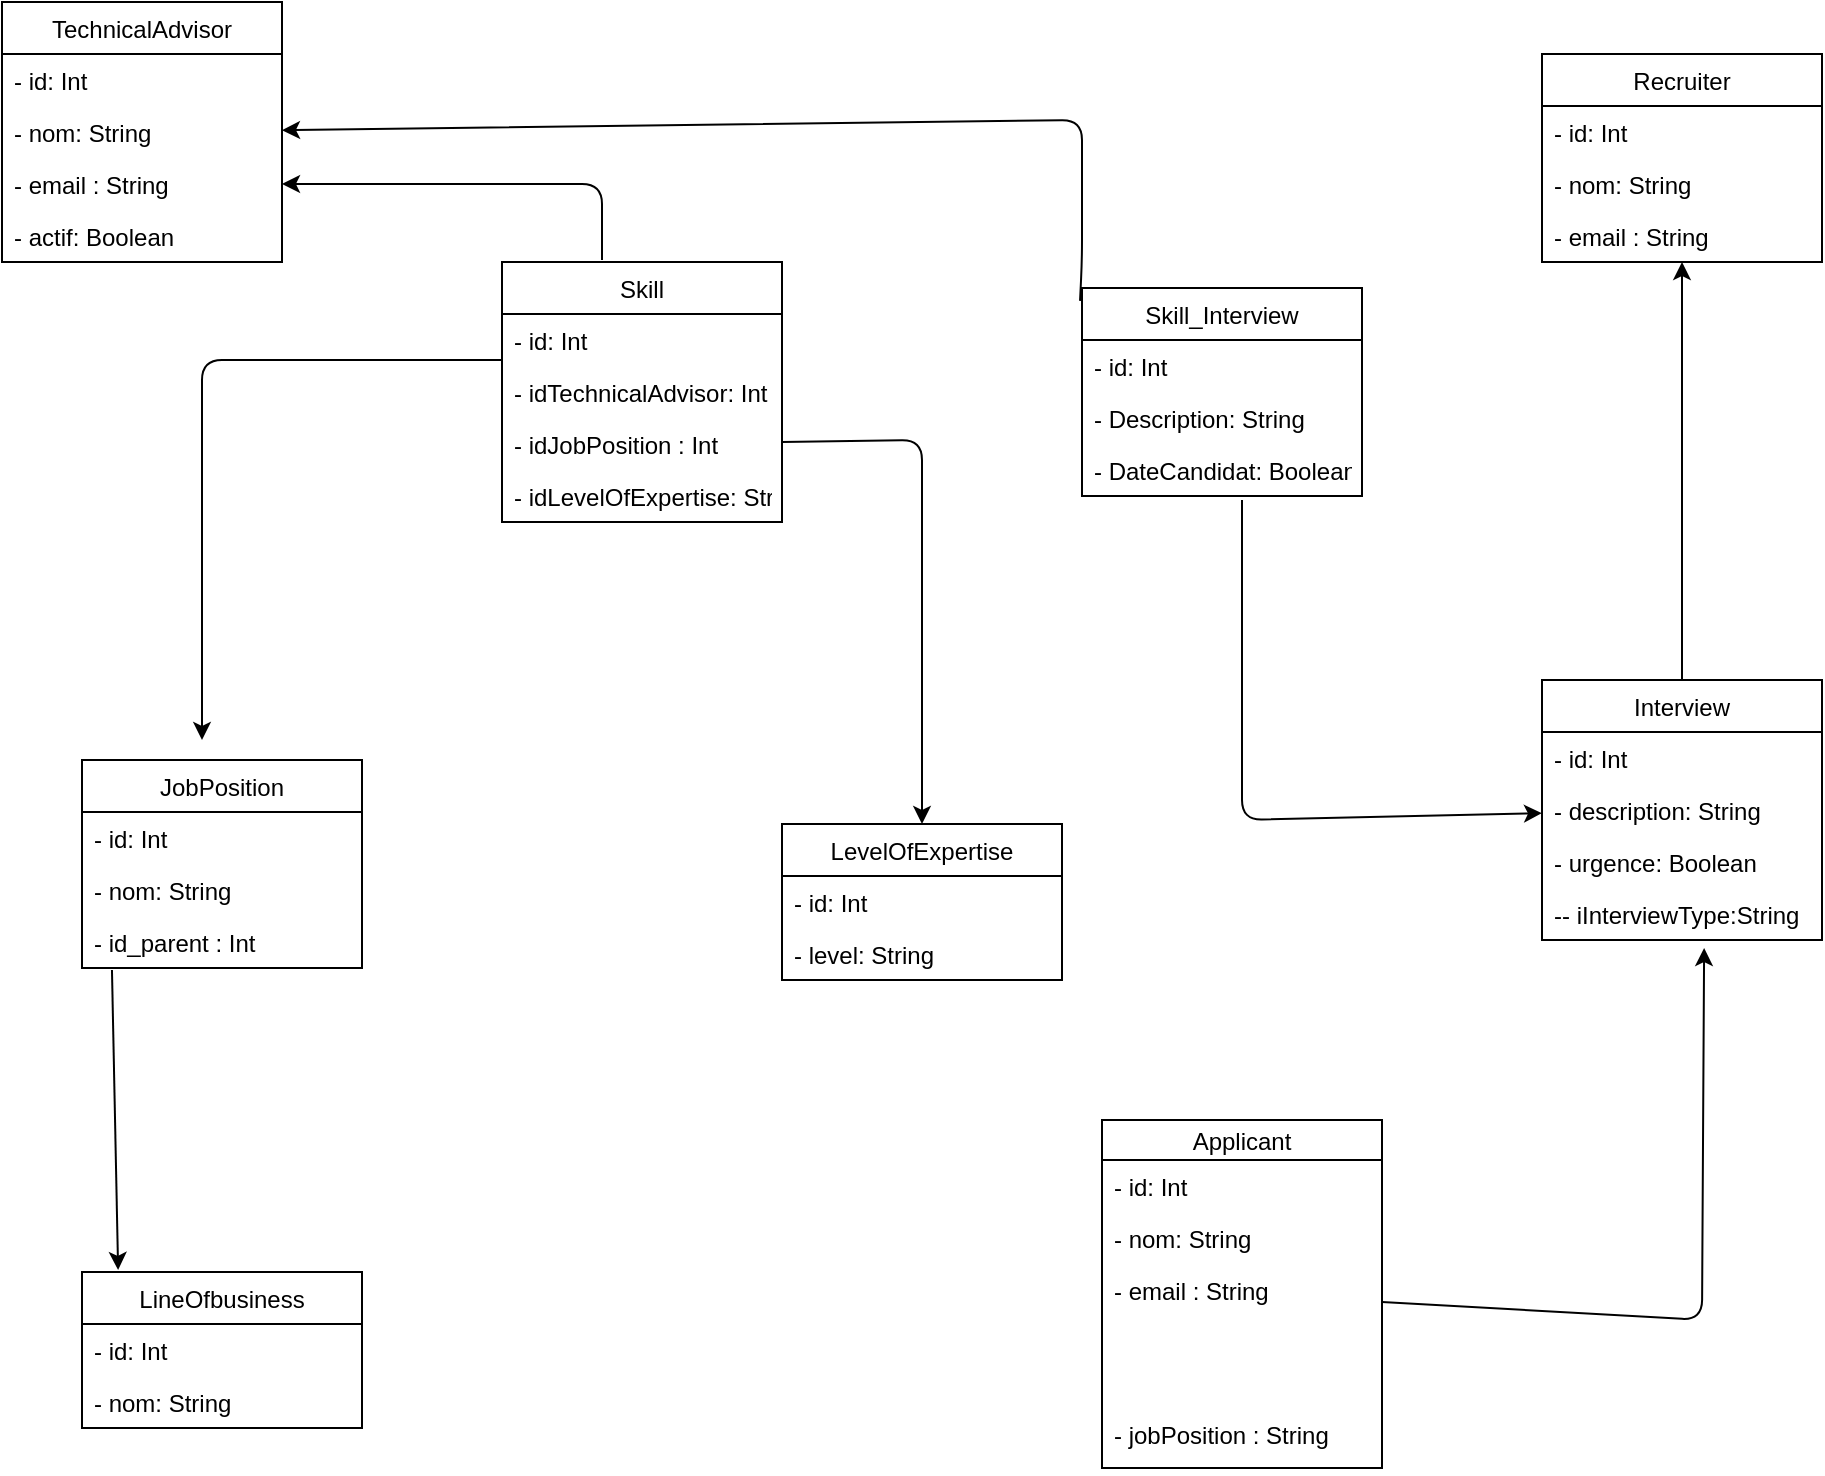 <mxfile>
    <diagram id="KBLAycIt5y_LCWX2KAk4" name="Class_Diagram">
        <mxGraphModel dx="1370" dy="784" grid="1" gridSize="10" guides="1" tooltips="1" connect="1" arrows="1" fold="1" page="1" pageScale="1" pageWidth="850" pageHeight="1100" math="0" shadow="0">
            <root>
                <mxCell id="0"/>
                <mxCell id="1" parent="0"/>
                <mxCell id="40" style="edgeStyle=none;html=1;" parent="1" source="5" target="14" edge="1">
                    <mxGeometry relative="1" as="geometry">
                        <mxPoint x="710" y="190" as="targetPoint"/>
                    </mxGeometry>
                </mxCell>
                <mxCell id="5" value="Interview" style="swimlane;fontStyle=0;childLayout=stackLayout;horizontal=1;startSize=26;fillColor=none;horizontalStack=0;resizeParent=1;resizeParentMax=0;resizeLast=0;collapsible=1;marginBottom=0;" parent="1" vertex="1">
                    <mxGeometry x="830" y="400" width="140" height="130" as="geometry">
                        <mxRectangle x="610" y="490" width="90" height="30" as="alternateBounds"/>
                    </mxGeometry>
                </mxCell>
                <mxCell id="6" value="- id: Int" style="text;strokeColor=none;fillColor=none;align=left;verticalAlign=top;spacingLeft=4;spacingRight=4;overflow=hidden;rotatable=0;points=[[0,0.5],[1,0.5]];portConstraint=eastwest;" parent="5" vertex="1">
                    <mxGeometry y="26" width="140" height="26" as="geometry"/>
                </mxCell>
                <mxCell id="7" value="- description: String" style="text;strokeColor=none;fillColor=none;align=left;verticalAlign=top;spacingLeft=4;spacingRight=4;overflow=hidden;rotatable=0;points=[[0,0.5],[1,0.5]];portConstraint=eastwest;" parent="5" vertex="1">
                    <mxGeometry y="52" width="140" height="26" as="geometry"/>
                </mxCell>
                <mxCell id="8" value="- urgence: Boolean" style="text;strokeColor=none;fillColor=none;align=left;verticalAlign=top;spacingLeft=4;spacingRight=4;overflow=hidden;rotatable=0;points=[[0,0.5],[1,0.5]];portConstraint=eastwest;" parent="5" vertex="1">
                    <mxGeometry y="78" width="140" height="26" as="geometry"/>
                </mxCell>
                <mxCell id="9" value="-- iInterviewType:String" style="text;strokeColor=none;fillColor=none;align=left;verticalAlign=top;spacingLeft=4;spacingRight=4;overflow=hidden;rotatable=0;points=[[0,0.5],[1,0.5]];portConstraint=eastwest;" parent="5" vertex="1">
                    <mxGeometry y="104" width="140" height="26" as="geometry"/>
                </mxCell>
                <mxCell id="11" value="Recruiter" style="swimlane;fontStyle=0;childLayout=stackLayout;horizontal=1;startSize=26;fillColor=none;horizontalStack=0;resizeParent=1;resizeParentMax=0;resizeLast=0;collapsible=1;marginBottom=0;" parent="1" vertex="1">
                    <mxGeometry x="830" y="87" width="140" height="104" as="geometry"/>
                </mxCell>
                <mxCell id="12" value="- id: Int" style="text;strokeColor=none;fillColor=none;align=left;verticalAlign=top;spacingLeft=4;spacingRight=4;overflow=hidden;rotatable=0;points=[[0,0.5],[1,0.5]];portConstraint=eastwest;" parent="11" vertex="1">
                    <mxGeometry y="26" width="140" height="26" as="geometry"/>
                </mxCell>
                <mxCell id="13" value="- nom: String" style="text;strokeColor=none;fillColor=none;align=left;verticalAlign=top;spacingLeft=4;spacingRight=4;overflow=hidden;rotatable=0;points=[[0,0.5],[1,0.5]];portConstraint=eastwest;" parent="11" vertex="1">
                    <mxGeometry y="52" width="140" height="26" as="geometry"/>
                </mxCell>
                <mxCell id="14" value="- email : String" style="text;strokeColor=none;fillColor=none;align=left;verticalAlign=top;spacingLeft=4;spacingRight=4;overflow=hidden;rotatable=0;points=[[0,0.5],[1,0.5]];portConstraint=eastwest;" parent="11" vertex="1">
                    <mxGeometry y="78" width="140" height="26" as="geometry"/>
                </mxCell>
                <mxCell id="29" style="edgeStyle=none;html=1;entryX=0.129;entryY=-0.013;entryDx=0;entryDy=0;entryPerimeter=0;exitX=0.107;exitY=1.038;exitDx=0;exitDy=0;exitPerimeter=0;" parent="1" source="18" target="24" edge="1">
                    <mxGeometry relative="1" as="geometry">
                        <Array as="points"/>
                    </mxGeometry>
                </mxCell>
                <mxCell id="15" value="JobPosition" style="swimlane;fontStyle=0;childLayout=stackLayout;horizontal=1;startSize=26;fillColor=none;horizontalStack=0;resizeParent=1;resizeParentMax=0;resizeLast=0;collapsible=1;marginBottom=0;" parent="1" vertex="1">
                    <mxGeometry x="100" y="440" width="140" height="104" as="geometry"/>
                </mxCell>
                <mxCell id="16" value="- id: Int" style="text;strokeColor=none;fillColor=none;align=left;verticalAlign=top;spacingLeft=4;spacingRight=4;overflow=hidden;rotatable=0;points=[[0,0.5],[1,0.5]];portConstraint=eastwest;" parent="15" vertex="1">
                    <mxGeometry y="26" width="140" height="26" as="geometry"/>
                </mxCell>
                <mxCell id="17" value="- nom: String" style="text;strokeColor=none;fillColor=none;align=left;verticalAlign=top;spacingLeft=4;spacingRight=4;overflow=hidden;rotatable=0;points=[[0,0.5],[1,0.5]];portConstraint=eastwest;" parent="15" vertex="1">
                    <mxGeometry y="52" width="140" height="26" as="geometry"/>
                </mxCell>
                <mxCell id="18" value="- id_parent : Int" style="text;strokeColor=none;fillColor=none;align=left;verticalAlign=top;spacingLeft=4;spacingRight=4;overflow=hidden;rotatable=0;points=[[0,0.5],[1,0.5]];portConstraint=eastwest;" parent="15" vertex="1">
                    <mxGeometry y="78" width="140" height="26" as="geometry"/>
                </mxCell>
                <mxCell id="41" style="edgeStyle=none;html=1;entryX=0.579;entryY=1.154;entryDx=0;entryDy=0;entryPerimeter=0;" parent="1" source="19" target="9" edge="1">
                    <mxGeometry relative="1" as="geometry">
                        <Array as="points">
                            <mxPoint x="910" y="720"/>
                        </Array>
                    </mxGeometry>
                </mxCell>
                <mxCell id="19" value="Applicant" style="swimlane;fontStyle=0;childLayout=stackLayout;horizontal=1;startSize=20;fillColor=none;horizontalStack=0;resizeParent=1;resizeParentMax=0;resizeLast=0;collapsible=1;marginBottom=0;" parent="1" vertex="1">
                    <mxGeometry x="610" y="620" width="140" height="174" as="geometry"/>
                </mxCell>
                <mxCell id="20" value="- id: Int" style="text;strokeColor=none;fillColor=none;align=left;verticalAlign=top;spacingLeft=4;spacingRight=4;overflow=hidden;rotatable=0;points=[[0,0.5],[1,0.5]];portConstraint=eastwest;" parent="19" vertex="1">
                    <mxGeometry y="20" width="140" height="26" as="geometry"/>
                </mxCell>
                <mxCell id="21" value="- nom: String" style="text;strokeColor=none;fillColor=none;align=left;verticalAlign=top;spacingLeft=4;spacingRight=4;overflow=hidden;rotatable=0;points=[[0,0.5],[1,0.5]];portConstraint=eastwest;" parent="19" vertex="1">
                    <mxGeometry y="46" width="140" height="26" as="geometry"/>
                </mxCell>
                <mxCell id="22" value="- email : String" style="text;strokeColor=none;fillColor=none;align=left;verticalAlign=top;spacingLeft=4;spacingRight=4;overflow=hidden;rotatable=0;points=[[0,0.5],[1,0.5]];portConstraint=eastwest;" parent="19" vertex="1">
                    <mxGeometry y="72" width="140" height="72" as="geometry"/>
                </mxCell>
                <mxCell id="69" value="- jobPosition : String" style="text;strokeColor=none;fillColor=none;align=left;verticalAlign=top;spacingLeft=4;spacingRight=4;overflow=hidden;rotatable=0;points=[[0,0.5],[1,0.5]];portConstraint=eastwest;" parent="19" vertex="1">
                    <mxGeometry y="144" width="140" height="30" as="geometry"/>
                </mxCell>
                <mxCell id="24" value="LineOfbusiness" style="swimlane;fontStyle=0;childLayout=stackLayout;horizontal=1;startSize=26;fillColor=none;horizontalStack=0;resizeParent=1;resizeParentMax=0;resizeLast=0;collapsible=1;marginBottom=0;" parent="1" vertex="1">
                    <mxGeometry x="100" y="696" width="140" height="78" as="geometry"/>
                </mxCell>
                <mxCell id="25" value="- id: Int" style="text;strokeColor=none;fillColor=none;align=left;verticalAlign=top;spacingLeft=4;spacingRight=4;overflow=hidden;rotatable=0;points=[[0,0.5],[1,0.5]];portConstraint=eastwest;" parent="24" vertex="1">
                    <mxGeometry y="26" width="140" height="26" as="geometry"/>
                </mxCell>
                <mxCell id="26" value="- nom: String" style="text;strokeColor=none;fillColor=none;align=left;verticalAlign=top;spacingLeft=4;spacingRight=4;overflow=hidden;rotatable=0;points=[[0,0.5],[1,0.5]];portConstraint=eastwest;" parent="24" vertex="1">
                    <mxGeometry y="52" width="140" height="26" as="geometry"/>
                </mxCell>
                <mxCell id="60" style="edgeStyle=none;html=1;" parent="1" source="47" target="54" edge="1">
                    <mxGeometry relative="1" as="geometry">
                        <Array as="points">
                            <mxPoint x="520" y="280"/>
                        </Array>
                    </mxGeometry>
                </mxCell>
                <mxCell id="44" value="Skill" style="swimlane;fontStyle=0;childLayout=stackLayout;horizontal=1;startSize=26;fillColor=none;horizontalStack=0;resizeParent=1;resizeParentMax=0;resizeLast=0;collapsible=1;marginBottom=0;" parent="1" vertex="1">
                    <mxGeometry x="310" y="191" width="140" height="130" as="geometry"/>
                </mxCell>
                <mxCell id="45" value="- id: Int" style="text;strokeColor=none;fillColor=none;align=left;verticalAlign=top;spacingLeft=4;spacingRight=4;overflow=hidden;rotatable=0;points=[[0,0.5],[1,0.5]];portConstraint=eastwest;" parent="44" vertex="1">
                    <mxGeometry y="26" width="140" height="26" as="geometry"/>
                </mxCell>
                <mxCell id="46" value="- idTechnicalAdvisor: Int" style="text;strokeColor=none;fillColor=none;align=left;verticalAlign=top;spacingLeft=4;spacingRight=4;overflow=hidden;rotatable=0;points=[[0,0.5],[1,0.5]];portConstraint=eastwest;" parent="44" vertex="1">
                    <mxGeometry y="52" width="140" height="26" as="geometry"/>
                </mxCell>
                <mxCell id="47" value="- idJobPosition : Int" style="text;strokeColor=none;fillColor=none;align=left;verticalAlign=top;spacingLeft=4;spacingRight=4;overflow=hidden;rotatable=0;points=[[0,0.5],[1,0.5]];portConstraint=eastwest;" parent="44" vertex="1">
                    <mxGeometry y="78" width="140" height="26" as="geometry"/>
                </mxCell>
                <mxCell id="48" value="- idLevelOfExpertise: String" style="text;strokeColor=none;fillColor=none;align=left;verticalAlign=top;spacingLeft=4;spacingRight=4;overflow=hidden;rotatable=0;points=[[0,0.5],[1,0.5]];portConstraint=eastwest;" parent="44" vertex="1">
                    <mxGeometry y="104" width="140" height="26" as="geometry"/>
                </mxCell>
                <mxCell id="49" value="TechnicalAdvisor" style="swimlane;fontStyle=0;childLayout=stackLayout;horizontal=1;startSize=26;fillColor=none;horizontalStack=0;resizeParent=1;resizeParentMax=0;resizeLast=0;collapsible=1;marginBottom=0;" parent="1" vertex="1">
                    <mxGeometry x="60" y="61" width="140" height="130" as="geometry"/>
                </mxCell>
                <mxCell id="50" value="- id: Int" style="text;strokeColor=none;fillColor=none;align=left;verticalAlign=top;spacingLeft=4;spacingRight=4;overflow=hidden;rotatable=0;points=[[0,0.5],[1,0.5]];portConstraint=eastwest;" parent="49" vertex="1">
                    <mxGeometry y="26" width="140" height="26" as="geometry"/>
                </mxCell>
                <mxCell id="51" value="- nom: String" style="text;strokeColor=none;fillColor=none;align=left;verticalAlign=top;spacingLeft=4;spacingRight=4;overflow=hidden;rotatable=0;points=[[0,0.5],[1,0.5]];portConstraint=eastwest;" parent="49" vertex="1">
                    <mxGeometry y="52" width="140" height="26" as="geometry"/>
                </mxCell>
                <mxCell id="52" value="- email : String" style="text;strokeColor=none;fillColor=none;align=left;verticalAlign=top;spacingLeft=4;spacingRight=4;overflow=hidden;rotatable=0;points=[[0,0.5],[1,0.5]];portConstraint=eastwest;" parent="49" vertex="1">
                    <mxGeometry y="78" width="140" height="26" as="geometry"/>
                </mxCell>
                <mxCell id="53" value="- actif: Boolean" style="text;strokeColor=none;fillColor=none;align=left;verticalAlign=top;spacingLeft=4;spacingRight=4;overflow=hidden;rotatable=0;points=[[0,0.5],[1,0.5]];portConstraint=eastwest;" parent="49" vertex="1">
                    <mxGeometry y="104" width="140" height="26" as="geometry"/>
                </mxCell>
                <mxCell id="54" value="LevelOfExpertise" style="swimlane;fontStyle=0;childLayout=stackLayout;horizontal=1;startSize=26;fillColor=none;horizontalStack=0;resizeParent=1;resizeParentMax=0;resizeLast=0;collapsible=1;marginBottom=0;" parent="1" vertex="1">
                    <mxGeometry x="450" y="472" width="140" height="78" as="geometry"/>
                </mxCell>
                <mxCell id="55" value="- id: Int" style="text;strokeColor=none;fillColor=none;align=left;verticalAlign=top;spacingLeft=4;spacingRight=4;overflow=hidden;rotatable=0;points=[[0,0.5],[1,0.5]];portConstraint=eastwest;" parent="54" vertex="1">
                    <mxGeometry y="26" width="140" height="26" as="geometry"/>
                </mxCell>
                <mxCell id="56" value="- level: String" style="text;strokeColor=none;fillColor=none;align=left;verticalAlign=top;spacingLeft=4;spacingRight=4;overflow=hidden;rotatable=0;points=[[0,0.5],[1,0.5]];portConstraint=eastwest;" parent="54" vertex="1">
                    <mxGeometry y="52" width="140" height="26" as="geometry"/>
                </mxCell>
                <mxCell id="59" style="edgeStyle=none;html=1;entryX=1;entryY=0.5;entryDx=0;entryDy=0;" parent="1" target="52" edge="1">
                    <mxGeometry relative="1" as="geometry">
                        <mxPoint x="360" y="190" as="sourcePoint"/>
                        <Array as="points">
                            <mxPoint x="360" y="152"/>
                        </Array>
                    </mxGeometry>
                </mxCell>
                <mxCell id="61" style="edgeStyle=none;html=1;" parent="1" edge="1">
                    <mxGeometry relative="1" as="geometry">
                        <mxPoint x="310" y="240" as="sourcePoint"/>
                        <mxPoint x="160" y="430" as="targetPoint"/>
                        <Array as="points">
                            <mxPoint x="160" y="240"/>
                        </Array>
                    </mxGeometry>
                </mxCell>
                <mxCell id="67" style="edgeStyle=none;html=1;" parent="1" target="5" edge="1">
                    <mxGeometry relative="1" as="geometry">
                        <mxPoint x="680" y="310" as="sourcePoint"/>
                        <Array as="points">
                            <mxPoint x="680" y="470"/>
                        </Array>
                    </mxGeometry>
                </mxCell>
                <mxCell id="68" style="edgeStyle=none;html=1;exitX=-0.007;exitY=0.062;exitDx=0;exitDy=0;exitPerimeter=0;" parent="1" source="62" target="49" edge="1">
                    <mxGeometry relative="1" as="geometry">
                        <Array as="points">
                            <mxPoint x="600" y="190"/>
                            <mxPoint x="600" y="120"/>
                        </Array>
                    </mxGeometry>
                </mxCell>
                <mxCell id="62" value="Skill_Interview" style="swimlane;fontStyle=0;childLayout=stackLayout;horizontal=1;startSize=26;fillColor=none;horizontalStack=0;resizeParent=1;resizeParentMax=0;resizeLast=0;collapsible=1;marginBottom=0;" parent="1" vertex="1">
                    <mxGeometry x="600" y="204" width="140" height="104" as="geometry">
                        <mxRectangle x="610" y="490" width="90" height="30" as="alternateBounds"/>
                    </mxGeometry>
                </mxCell>
                <mxCell id="63" value="- id: Int" style="text;strokeColor=none;fillColor=none;align=left;verticalAlign=top;spacingLeft=4;spacingRight=4;overflow=hidden;rotatable=0;points=[[0,0.5],[1,0.5]];portConstraint=eastwest;" parent="62" vertex="1">
                    <mxGeometry y="26" width="140" height="26" as="geometry"/>
                </mxCell>
                <mxCell id="64" value="- Description: String" style="text;strokeColor=none;fillColor=none;align=left;verticalAlign=top;spacingLeft=4;spacingRight=4;overflow=hidden;rotatable=0;points=[[0,0.5],[1,0.5]];portConstraint=eastwest;" parent="62" vertex="1">
                    <mxGeometry y="52" width="140" height="26" as="geometry"/>
                </mxCell>
                <mxCell id="65" value="- DateCandidat: Boolean" style="text;strokeColor=none;fillColor=none;align=left;verticalAlign=top;spacingLeft=4;spacingRight=4;overflow=hidden;rotatable=0;points=[[0,0.5],[1,0.5]];portConstraint=eastwest;" parent="62" vertex="1">
                    <mxGeometry y="78" width="140" height="26" as="geometry"/>
                </mxCell>
            </root>
        </mxGraphModel>
    </diagram>
    <diagram id="Zohwi4202Ojp3hjO8zmm" name="Architect">
        <mxGraphModel dx="1130" dy="784" grid="1" gridSize="10" guides="1" tooltips="1" connect="1" arrows="1" fold="1" page="1" pageScale="1" pageWidth="850" pageHeight="1100" math="0" shadow="0">
            <root>
                <mxCell id="0"/>
                <mxCell id="1" parent="0"/>
                <mxCell id="MAEKP3lbZmjxOH5UO4B8-16" style="edgeStyle=none;html=1;startArrow=classic;startFill=1;endArrow=classic;endFill=1;" parent="1" source="MAEKP3lbZmjxOH5UO4B8-1" target="MAEKP3lbZmjxOH5UO4B8-13" edge="1">
                    <mxGeometry relative="1" as="geometry">
                        <Array as="points">
                            <mxPoint x="730" y="570"/>
                        </Array>
                    </mxGeometry>
                </mxCell>
                <mxCell id="MAEKP3lbZmjxOH5UO4B8-1" value="Storage Data Base" style="shape=datastore;whiteSpace=wrap;html=1;" parent="1" vertex="1">
                    <mxGeometry x="680" y="350" width="100" height="170" as="geometry"/>
                </mxCell>
                <mxCell id="MAEKP3lbZmjxOH5UO4B8-17" style="edgeStyle=none;html=1;entryX=0;entryY=0.5;entryDx=0;entryDy=0;startArrow=classic;startFill=1;endArrow=classic;endFill=1;" parent="1" source="MAEKP3lbZmjxOH5UO4B8-11" target="MAEKP3lbZmjxOH5UO4B8-12" edge="1">
                    <mxGeometry relative="1" as="geometry"/>
                </mxCell>
                <mxCell id="MAEKP3lbZmjxOH5UO4B8-11" value="Front End" style="rounded=0;whiteSpace=wrap;html=1;" parent="1" vertex="1">
                    <mxGeometry x="90" y="280" width="140" height="170" as="geometry"/>
                </mxCell>
                <mxCell id="MAEKP3lbZmjxOH5UO4B8-15" style="edgeStyle=none;html=1;startArrow=classic;startFill=1;endArrow=classic;endFill=1;entryX=0.15;entryY=0.05;entryDx=0;entryDy=0;entryPerimeter=0;exitX=1;exitY=0.5;exitDx=0;exitDy=0;" parent="1" source="MAEKP3lbZmjxOH5UO4B8-12" target="MAEKP3lbZmjxOH5UO4B8-1" edge="1">
                    <mxGeometry relative="1" as="geometry"/>
                </mxCell>
                <mxCell id="MAEKP3lbZmjxOH5UO4B8-12" value="Back End API&lt;br&gt;&lt;br&gt;Spring Boot" style="whiteSpace=wrap;html=1;aspect=fixed;" parent="1" vertex="1">
                    <mxGeometry x="430" y="280" width="160" height="160" as="geometry"/>
                </mxCell>
                <mxCell id="MAEKP3lbZmjxOH5UO4B8-14" style="edgeStyle=none;html=1;entryX=0.5;entryY=1;entryDx=0;entryDy=0;endArrow=classic;endFill=1;startArrow=classic;startFill=1;" parent="1" source="MAEKP3lbZmjxOH5UO4B8-13" target="MAEKP3lbZmjxOH5UO4B8-12" edge="1">
                    <mxGeometry relative="1" as="geometry"/>
                </mxCell>
                <mxCell id="MAEKP3lbZmjxOH5UO4B8-13" value="Business Process &lt;br&gt;Orchestrator" style="rounded=1;whiteSpace=wrap;html=1;" parent="1" vertex="1">
                    <mxGeometry x="422.5" y="540" width="175" height="60" as="geometry"/>
                </mxCell>
            </root>
        </mxGraphModel>
    </diagram>
    <diagram id="t1QL8UFL0QdJYzpB9QNN" name="Archiect_component">
        <mxGraphModel dx="2039" dy="825" grid="1" gridSize="10" guides="1" tooltips="1" connect="1" arrows="1" fold="1" page="1" pageScale="1" pageWidth="850" pageHeight="1100" math="0" shadow="0">
            <root>
                <mxCell id="0"/>
                <mxCell id="1" parent="0"/>
                <mxCell id="EWFO7bZ9BZqcGkZnQBQ1-2" value="Storage Data Base" style="shape=datastore;whiteSpace=wrap;html=1;" vertex="1" parent="1">
                    <mxGeometry x="700" y="300" width="130" height="280" as="geometry"/>
                </mxCell>
                <mxCell id="EWFO7bZ9BZqcGkZnQBQ1-4" value="Front End" style="rounded=0;whiteSpace=wrap;html=1;" vertex="1" parent="1">
                    <mxGeometry x="-90" y="20" width="140" height="150" as="geometry"/>
                </mxCell>
                <mxCell id="EWFO7bZ9BZqcGkZnQBQ1-6" value="" style="whiteSpace=wrap;html=1;aspect=fixed;" vertex="1" parent="1">
                    <mxGeometry x="160" width="440" height="440" as="geometry"/>
                </mxCell>
                <mxCell id="EWFO7bZ9BZqcGkZnQBQ1-28" style="edgeStyle=none;html=1;entryX=0;entryY=0.7;entryDx=0;entryDy=0;startArrow=classic;startFill=1;endArrow=classic;endFill=1;exitX=1;exitY=0.325;exitDx=0;exitDy=0;exitPerimeter=0;" edge="1" parent="1" source="EWFO7bZ9BZqcGkZnQBQ1-8" target="EWFO7bZ9BZqcGkZnQBQ1-2">
                    <mxGeometry relative="1" as="geometry">
                        <mxPoint x="620" y="496" as="sourcePoint"/>
                    </mxGeometry>
                </mxCell>
                <mxCell id="EWFO7bZ9BZqcGkZnQBQ1-8" value="Business Process &lt;br&gt;Orchestrator" style="rounded=1;whiteSpace=wrap;html=1;" vertex="1" parent="1">
                    <mxGeometry x="160" y="470" width="450" height="80" as="geometry"/>
                </mxCell>
                <mxCell id="EWFO7bZ9BZqcGkZnQBQ1-13" value="&lt;span style=&quot;color: rgb(240, 240, 240); font-family: Helvetica; font-size: 12px; font-style: normal; font-variant-ligatures: normal; font-variant-caps: normal; font-weight: 400; letter-spacing: normal; orphans: 2; text-align: center; text-indent: 0px; text-transform: none; widows: 2; word-spacing: 0px; -webkit-text-stroke-width: 0px; background-color: rgb(42, 37, 47); text-decoration-thickness: initial; text-decoration-style: initial; text-decoration-color: initial; float: none; display: inline !important;&quot;&gt;Back End API&lt;/span&gt;&lt;br style=&quot;border-color: rgb(0, 0, 0); color: rgb(240, 240, 240); font-family: Helvetica; font-size: 12px; font-style: normal; font-variant-ligatures: normal; font-variant-caps: normal; font-weight: 400; letter-spacing: normal; orphans: 2; text-align: center; text-indent: 0px; text-transform: none; widows: 2; word-spacing: 0px; -webkit-text-stroke-width: 0px; background-color: rgb(42, 37, 47); text-decoration-thickness: initial; text-decoration-style: initial; text-decoration-color: initial;&quot;&gt;&lt;br style=&quot;border-color: rgb(0, 0, 0); color: rgb(240, 240, 240); font-family: Helvetica; font-size: 12px; font-style: normal; font-variant-ligatures: normal; font-variant-caps: normal; font-weight: 400; letter-spacing: normal; orphans: 2; text-align: center; text-indent: 0px; text-transform: none; widows: 2; word-spacing: 0px; -webkit-text-stroke-width: 0px; background-color: rgb(42, 37, 47); text-decoration-thickness: initial; text-decoration-style: initial; text-decoration-color: initial;&quot;&gt;&lt;span style=&quot;color: rgb(240, 240, 240); font-family: Helvetica; font-size: 12px; font-style: normal; font-variant-ligatures: normal; font-variant-caps: normal; font-weight: 400; letter-spacing: normal; orphans: 2; text-align: center; text-indent: 0px; text-transform: none; widows: 2; word-spacing: 0px; -webkit-text-stroke-width: 0px; background-color: rgb(42, 37, 47); text-decoration-thickness: initial; text-decoration-style: initial; text-decoration-color: initial; float: none; display: inline !important;&quot;&gt;Spring Boot&lt;/span&gt;" style="text;whiteSpace=wrap;html=1;" vertex="1" parent="1">
                    <mxGeometry x="610" y="40" width="90" height="50" as="geometry"/>
                </mxCell>
                <mxCell id="EWFO7bZ9BZqcGkZnQBQ1-18" style="edgeStyle=none;html=1;startArrow=classic;startFill=1;entryX=0.304;entryY=0.023;entryDx=0;entryDy=0;entryPerimeter=0;" edge="1" parent="1" source="EWFO7bZ9BZqcGkZnQBQ1-16" target="EWFO7bZ9BZqcGkZnQBQ1-8">
                    <mxGeometry relative="1" as="geometry">
                        <mxPoint x="280" y="460" as="targetPoint"/>
                    </mxGeometry>
                </mxCell>
                <mxCell id="EWFO7bZ9BZqcGkZnQBQ1-16" value="ModuleAccessOrchestrator" style="shape=ext;double=1;rounded=0;whiteSpace=wrap;html=1;" vertex="1" parent="1">
                    <mxGeometry x="205" y="320" width="180" height="60" as="geometry"/>
                </mxCell>
                <mxCell id="EWFO7bZ9BZqcGkZnQBQ1-29" style="edgeStyle=none;html=1;startArrow=classic;startFill=1;endArrow=classic;endFill=1;entryX=-0.009;entryY=0.219;entryDx=0;entryDy=0;entryPerimeter=0;" edge="1" parent="1" target="EWFO7bZ9BZqcGkZnQBQ1-2">
                    <mxGeometry relative="1" as="geometry">
                        <mxPoint x="570" y="360" as="sourcePoint"/>
                        <mxPoint x="690" y="360.53" as="targetPoint"/>
                    </mxGeometry>
                </mxCell>
                <mxCell id="EWFO7bZ9BZqcGkZnQBQ1-17" value="ModuleDataAccess" style="shape=ext;double=1;rounded=0;whiteSpace=wrap;html=1;" vertex="1" parent="1">
                    <mxGeometry x="410" y="320" width="160" height="60" as="geometry"/>
                </mxCell>
                <mxCell id="EWFO7bZ9BZqcGkZnQBQ1-21" value="ModuleNotification" style="shape=ext;double=1;rounded=0;whiteSpace=wrap;html=1;" vertex="1" parent="1">
                    <mxGeometry x="210" y="170" width="170" height="60" as="geometry"/>
                </mxCell>
                <mxCell id="EWFO7bZ9BZqcGkZnQBQ1-22" value="TimerJobModule" style="shape=ext;double=1;rounded=0;whiteSpace=wrap;html=1;" vertex="1" parent="1">
                    <mxGeometry x="410" y="30" width="160" height="60" as="geometry"/>
                </mxCell>
                <mxCell id="EWFO7bZ9BZqcGkZnQBQ1-25" style="edgeStyle=none;html=1;entryX=1;entryY=0.25;entryDx=0;entryDy=0;startArrow=classic;startFill=1;endArrow=classic;endFill=1;" edge="1" parent="1" source="EWFO7bZ9BZqcGkZnQBQ1-23" target="EWFO7bZ9BZqcGkZnQBQ1-4">
                    <mxGeometry relative="1" as="geometry"/>
                </mxCell>
                <mxCell id="EWFO7bZ9BZqcGkZnQBQ1-23" value="ModuleAPI Access" style="shape=ext;double=1;rounded=0;whiteSpace=wrap;html=1;" vertex="1" parent="1">
                    <mxGeometry x="210" y="30" width="160" height="60" as="geometry"/>
                </mxCell>
                <mxCell id="EWFO7bZ9BZqcGkZnQBQ1-26" value="Messaging" style="shape=ext;double=1;rounded=0;whiteSpace=wrap;html=1;" vertex="1" parent="1">
                    <mxGeometry x="410" y="170" width="160" height="60" as="geometry"/>
                </mxCell>
            </root>
        </mxGraphModel>
    </diagram>
    <diagram id="YvemJ3ccg7QUft8NVStq" name="Sequence_Diagram">
        <mxGraphModel dx="1980" dy="784" grid="1" gridSize="10" guides="1" tooltips="1" connect="1" arrows="1" fold="1" page="1" pageScale="1" pageWidth="850" pageHeight="1100" math="0" shadow="0">
            <root>
                <mxCell id="0"/>
                <mxCell id="1" parent="0"/>
                <mxCell id="T4dL-UI3-HICNk03D1N4-17" value="" style="group" vertex="1" connectable="0" parent="1">
                    <mxGeometry x="-97" y="7" width="30" height="813" as="geometry"/>
                </mxCell>
                <mxCell id="T4dL-UI3-HICNk03D1N4-6" style="edgeStyle=none;html=1;startArrow=none;startFill=0;endArrow=none;endFill=0;" edge="1" parent="T4dL-UI3-HICNk03D1N4-17">
                    <mxGeometry relative="1" as="geometry">
                        <mxPoint x="27" y="813" as="targetPoint"/>
                        <mxPoint x="17" y="73" as="sourcePoint"/>
                    </mxGeometry>
                </mxCell>
                <mxCell id="T4dL-UI3-HICNk03D1N4-5" value="Recruiter" style="shape=umlActor;verticalLabelPosition=bottom;verticalAlign=top;html=1;outlineConnect=0;" vertex="1" parent="T4dL-UI3-HICNk03D1N4-17">
                    <mxGeometry width="30" height="50" as="geometry"/>
                </mxCell>
                <mxCell id="T4dL-UI3-HICNk03D1N4-42" value="" style="rounded=0;dashed=0;" vertex="1" parent="T4dL-UI3-HICNk03D1N4-17">
                    <mxGeometry x="10" y="83" width="10" height="47" as="geometry"/>
                </mxCell>
                <mxCell id="T4dL-UI3-HICNk03D1N4-18" value="" style="rounded=0;dashed=0;container=0;collapsible=0;recursiveResize=0;" vertex="1" parent="1">
                    <mxGeometry x="180" y="7" width="830" height="840" as="geometry"/>
                </mxCell>
                <mxCell id="T4dL-UI3-HICNk03D1N4-19" value="Systeme" style="rounded=0;dashed=0;" vertex="1" parent="T4dL-UI3-HICNk03D1N4-18">
                    <mxGeometry x="30" y="10" width="100" height="30" as="geometry"/>
                </mxCell>
                <mxCell id="T4dL-UI3-HICNk03D1N4-20" value="" style="rounded=0;dashed=0;" vertex="1" parent="T4dL-UI3-HICNk03D1N4-18">
                    <mxGeometry x="75" y="60" width="10" height="60" as="geometry"/>
                </mxCell>
                <mxCell id="T4dL-UI3-HICNk03D1N4-21" value="" style="html=1;verticalAlign=bottom;startArrow=none;endArrow=none;dashed=1;" edge="1" parent="T4dL-UI3-HICNk03D1N4-18" source="T4dL-UI3-HICNk03D1N4-20" target="T4dL-UI3-HICNk03D1N4-19">
                    <mxGeometry relative="1" as="geometry"/>
                </mxCell>
                <mxCell id="T4dL-UI3-HICNk03D1N4-22" value="" style="html=1;verticalAlign=bottom;startArrow=none;endArrow=none;dashed=1;exitX=0.5;exitY=1;exitDx=0;exitDy=0;" edge="1" parent="T4dL-UI3-HICNk03D1N4-18" target="T4dL-UI3-HICNk03D1N4-20" source="T4dL-UI3-HICNk03D1N4-52">
                    <mxGeometry relative="1" as="geometry">
                        <mxPoint x="80" y="150" as="sourcePoint"/>
                    </mxGeometry>
                </mxCell>
                <mxCell id="T4dL-UI3-HICNk03D1N4-23" value="" style="html=1;verticalAlign=bottom;startArrow=none;endArrow=open;endFill=0;" edge="1" parent="T4dL-UI3-HICNk03D1N4-18" target="T4dL-UI3-HICNk03D1N4-18">
                    <mxGeometry relative="1" as="geometry">
                        <mxPoint y="60" as="sourcePoint"/>
                        <mxPoint x="75" y="60" as="targetPoint"/>
                    </mxGeometry>
                </mxCell>
                <mxCell id="T4dL-UI3-HICNk03D1N4-49" value="" style="rounded=0;dashed=0;" vertex="1" parent="T4dL-UI3-HICNk03D1N4-18">
                    <mxGeometry x="75" y="150" width="15" height="60" as="geometry"/>
                </mxCell>
                <mxCell id="T4dL-UI3-HICNk03D1N4-50" style="edgeStyle=none;html=1;entryX=0.5;entryY=1;entryDx=0;entryDy=0;startArrow=none;startFill=0;endArrow=classic;endFill=1;exitX=1;exitY=0.25;exitDx=0;exitDy=0;" edge="1" parent="T4dL-UI3-HICNk03D1N4-18" source="T4dL-UI3-HICNk03D1N4-49" target="T4dL-UI3-HICNk03D1N4-49">
                    <mxGeometry relative="1" as="geometry">
                        <Array as="points">
                            <mxPoint x="110" y="160"/>
                            <mxPoint x="110" y="180"/>
                            <mxPoint x="110" y="190"/>
                            <mxPoint x="110" y="210"/>
                        </Array>
                    </mxGeometry>
                </mxCell>
                <mxCell id="T4dL-UI3-HICNk03D1N4-51" value="Check &lt;br&gt;Technical&lt;br&gt;Advisor&lt;br&gt;Eligibility" style="edgeLabel;html=1;align=center;verticalAlign=middle;resizable=0;points=[];" vertex="1" connectable="0" parent="T4dL-UI3-HICNk03D1N4-50">
                    <mxGeometry x="-0.131" relative="1" as="geometry">
                        <mxPoint x="-60" y="-2" as="offset"/>
                    </mxGeometry>
                </mxCell>
                <mxCell id="T4dL-UI3-HICNk03D1N4-52" value="" style="rounded=0;dashed=0;" vertex="1" parent="T4dL-UI3-HICNk03D1N4-18">
                    <mxGeometry x="75" y="233" width="10" height="60" as="geometry"/>
                </mxCell>
                <mxCell id="T4dL-UI3-HICNk03D1N4-55" value="ref" style="shape=umlFrame;tabPosition=left;html=1;boundedLbl=1;labelInHeader=1;width=50;height=30;" vertex="1" parent="T4dL-UI3-HICNk03D1N4-18">
                    <mxGeometry x="60" y="233" width="770" height="120" as="geometry"/>
                </mxCell>
                <mxCell id="T4dL-UI3-HICNk03D1N4-56" value="Interaction1" style="text;align=center;" vertex="1" parent="T4dL-UI3-HICNk03D1N4-55">
                    <mxGeometry width="100" height="20" relative="1" as="geometry">
                        <mxPoint x="60" y="50" as="offset"/>
                    </mxGeometry>
                </mxCell>
                <mxCell id="T4dL-UI3-HICNk03D1N4-24" value="" style="rounded=0;dashed=0;container=0;collapsible=0;recursiveResize=0;" vertex="1" parent="1">
                    <mxGeometry x="460" width="160" height="840" as="geometry"/>
                </mxCell>
                <mxCell id="T4dL-UI3-HICNk03D1N4-25" value="Timer" style="rounded=0;dashed=0;" vertex="1" parent="T4dL-UI3-HICNk03D1N4-24">
                    <mxGeometry x="30" y="10" width="100" height="30" as="geometry"/>
                </mxCell>
                <mxCell id="T4dL-UI3-HICNk03D1N4-26" value="" style="rounded=0;dashed=0;" vertex="1" parent="T4dL-UI3-HICNk03D1N4-24">
                    <mxGeometry x="75" y="60" width="10" height="60" as="geometry"/>
                </mxCell>
                <mxCell id="T4dL-UI3-HICNk03D1N4-27" value="" style="html=1;verticalAlign=bottom;startArrow=none;endArrow=none;dashed=1;" edge="1" parent="T4dL-UI3-HICNk03D1N4-24" source="T4dL-UI3-HICNk03D1N4-26" target="T4dL-UI3-HICNk03D1N4-25">
                    <mxGeometry relative="1" as="geometry"/>
                </mxCell>
                <mxCell id="T4dL-UI3-HICNk03D1N4-28" value="" style="html=1;verticalAlign=bottom;startArrow=none;endArrow=none;dashed=1;" edge="1" parent="T4dL-UI3-HICNk03D1N4-24" target="T4dL-UI3-HICNk03D1N4-26">
                    <mxGeometry relative="1" as="geometry">
                        <mxPoint x="80" y="150" as="sourcePoint"/>
                    </mxGeometry>
                </mxCell>
                <mxCell id="T4dL-UI3-HICNk03D1N4-29" value="" style="html=1;verticalAlign=bottom;startArrow=none;endArrow=open;endFill=0;" edge="1" parent="T4dL-UI3-HICNk03D1N4-24" target="T4dL-UI3-HICNk03D1N4-24">
                    <mxGeometry relative="1" as="geometry">
                        <mxPoint y="60" as="sourcePoint"/>
                        <mxPoint x="75" y="60" as="targetPoint"/>
                    </mxGeometry>
                </mxCell>
                <mxCell id="T4dL-UI3-HICNk03D1N4-30" value="" style="rounded=0;dashed=0;container=0;collapsible=0;recursiveResize=0;" vertex="1" parent="1">
                    <mxGeometry x="790" width="160" height="840" as="geometry"/>
                </mxCell>
                <mxCell id="T4dL-UI3-HICNk03D1N4-31" value="TechnicalAdvisor" style="rounded=0;dashed=0;" vertex="1" parent="T4dL-UI3-HICNk03D1N4-30">
                    <mxGeometry x="30" y="10" width="100" height="30" as="geometry"/>
                </mxCell>
                <mxCell id="T4dL-UI3-HICNk03D1N4-32" value="" style="rounded=0;dashed=0;" vertex="1" parent="T4dL-UI3-HICNk03D1N4-30">
                    <mxGeometry x="75" y="60" width="10" height="60" as="geometry"/>
                </mxCell>
                <mxCell id="T4dL-UI3-HICNk03D1N4-33" value="" style="html=1;verticalAlign=bottom;startArrow=none;endArrow=none;dashed=1;" edge="1" parent="T4dL-UI3-HICNk03D1N4-30" source="T4dL-UI3-HICNk03D1N4-32" target="T4dL-UI3-HICNk03D1N4-31">
                    <mxGeometry relative="1" as="geometry"/>
                </mxCell>
                <mxCell id="T4dL-UI3-HICNk03D1N4-34" value="" style="html=1;verticalAlign=bottom;startArrow=none;endArrow=none;dashed=1;" edge="1" parent="T4dL-UI3-HICNk03D1N4-30" target="T4dL-UI3-HICNk03D1N4-32">
                    <mxGeometry relative="1" as="geometry">
                        <mxPoint x="80" y="150" as="sourcePoint"/>
                    </mxGeometry>
                </mxCell>
                <mxCell id="T4dL-UI3-HICNk03D1N4-35" value="" style="html=1;verticalAlign=bottom;startArrow=none;endArrow=open;endFill=0;" edge="1" parent="T4dL-UI3-HICNk03D1N4-30" target="T4dL-UI3-HICNk03D1N4-30">
                    <mxGeometry relative="1" as="geometry">
                        <mxPoint y="60" as="sourcePoint"/>
                        <mxPoint x="75" y="60" as="targetPoint"/>
                    </mxGeometry>
                </mxCell>
                <mxCell id="T4dL-UI3-HICNk03D1N4-36" value="" style="rounded=0;dashed=0;container=0;collapsible=0;recursiveResize=0;" vertex="1" parent="1">
                    <mxGeometry x="1120" width="160" height="840" as="geometry"/>
                </mxCell>
                <mxCell id="T4dL-UI3-HICNk03D1N4-37" value="Applicant" style="rounded=0;dashed=0;" vertex="1" parent="T4dL-UI3-HICNk03D1N4-36">
                    <mxGeometry x="30" y="10" width="100" height="30" as="geometry"/>
                </mxCell>
                <mxCell id="T4dL-UI3-HICNk03D1N4-38" value="" style="rounded=0;dashed=0;" vertex="1" parent="T4dL-UI3-HICNk03D1N4-36">
                    <mxGeometry x="75" y="60" width="10" height="60" as="geometry"/>
                </mxCell>
                <mxCell id="T4dL-UI3-HICNk03D1N4-39" value="" style="html=1;verticalAlign=bottom;startArrow=none;endArrow=none;dashed=1;" edge="1" parent="T4dL-UI3-HICNk03D1N4-36" source="T4dL-UI3-HICNk03D1N4-38" target="T4dL-UI3-HICNk03D1N4-37">
                    <mxGeometry relative="1" as="geometry"/>
                </mxCell>
                <mxCell id="T4dL-UI3-HICNk03D1N4-40" value="" style="html=1;verticalAlign=bottom;startArrow=none;endArrow=none;dashed=1;" edge="1" parent="T4dL-UI3-HICNk03D1N4-36" target="T4dL-UI3-HICNk03D1N4-38">
                    <mxGeometry relative="1" as="geometry">
                        <mxPoint x="80" y="150" as="sourcePoint"/>
                    </mxGeometry>
                </mxCell>
                <mxCell id="T4dL-UI3-HICNk03D1N4-41" value="" style="html=1;verticalAlign=bottom;startArrow=none;endArrow=open;endFill=0;" edge="1" parent="T4dL-UI3-HICNk03D1N4-36" target="T4dL-UI3-HICNk03D1N4-36">
                    <mxGeometry relative="1" as="geometry">
                        <mxPoint y="60" as="sourcePoint"/>
                        <mxPoint x="75" y="60" as="targetPoint"/>
                    </mxGeometry>
                </mxCell>
                <mxCell id="T4dL-UI3-HICNk03D1N4-43" style="edgeStyle=none;html=1;startArrow=none;startFill=0;endArrow=classic;endFill=1;exitX=1;exitY=0.25;exitDx=0;exitDy=0;" edge="1" parent="1" source="T4dL-UI3-HICNk03D1N4-42">
                    <mxGeometry relative="1" as="geometry">
                        <mxPoint x="-70" y="100" as="sourcePoint"/>
                        <mxPoint x="260" y="100" as="targetPoint"/>
                    </mxGeometry>
                </mxCell>
                <mxCell id="T4dL-UI3-HICNk03D1N4-44" value="Demande d'entrevue" style="edgeLabel;html=1;align=center;verticalAlign=middle;resizable=0;points=[];" vertex="1" connectable="0" parent="T4dL-UI3-HICNk03D1N4-43">
                    <mxGeometry x="-0.257" y="-2" relative="1" as="geometry">
                        <mxPoint x="10" y="-12" as="offset"/>
                    </mxGeometry>
                </mxCell>
                <mxCell id="T4dL-UI3-HICNk03D1N4-45" style="edgeStyle=none;html=1;entryX=1;entryY=0.75;entryDx=0;entryDy=0;startArrow=none;startFill=0;endArrow=classic;endFill=1;exitX=0;exitY=1;exitDx=0;exitDy=0;" edge="1" parent="1" source="T4dL-UI3-HICNk03D1N4-20" target="T4dL-UI3-HICNk03D1N4-42">
                    <mxGeometry relative="1" as="geometry">
                        <mxPoint x="250" y="140" as="sourcePoint"/>
                    </mxGeometry>
                </mxCell>
                <mxCell id="T4dL-UI3-HICNk03D1N4-46" value="Reponse Initiation demande" style="edgeLabel;html=1;align=center;verticalAlign=middle;resizable=0;points=[];" vertex="1" connectable="0" parent="T4dL-UI3-HICNk03D1N4-45">
                    <mxGeometry x="-0.073" y="-1" relative="1" as="geometry">
                        <mxPoint y="9" as="offset"/>
                    </mxGeometry>
                </mxCell>
                <mxCell id="T4dL-UI3-HICNk03D1N4-53" style="edgeStyle=none;html=1;entryX=-0.019;entryY=0.321;entryDx=0;entryDy=0;entryPerimeter=0;startArrow=none;startFill=0;endArrow=classic;endFill=1;" edge="1" parent="1" source="T4dL-UI3-HICNk03D1N4-52" target="T4dL-UI3-HICNk03D1N4-30">
                    <mxGeometry relative="1" as="geometry"/>
                </mxCell>
                <mxCell id="T4dL-UI3-HICNk03D1N4-54" value="Ask disponibility" style="edgeLabel;html=1;align=center;verticalAlign=middle;resizable=0;points=[];" vertex="1" connectable="0" parent="T4dL-UI3-HICNk03D1N4-53">
                    <mxGeometry x="-0.475" y="1" relative="1" as="geometry">
                        <mxPoint y="-9" as="offset"/>
                    </mxGeometry>
                </mxCell>
            </root>
        </mxGraphModel>
    </diagram>
</mxfile>